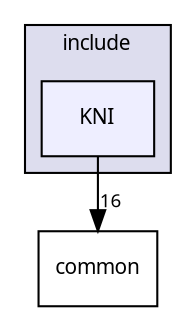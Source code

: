 digraph G {
  compound=true
  node [ fontsize=10, fontname="FreeSans.ttf"];
  edge [ labelfontsize=9, labelfontname="FreeSans.ttf"];
  subgraph clusterdir_42b44183729710e2234ec3a159c2d8e5 {
    graph [ bgcolor="#ddddee", pencolor="black", label="include" fontname="FreeSans.ttf", fontsize=10, URL="dir_42b44183729710e2234ec3a159c2d8e5.html"]
  dir_7d98eb7b7bcb41364f2a25956676305e [shape=box, label="KNI", style="filled", fillcolor="#eeeeff", pencolor="black", URL="dir_7d98eb7b7bcb41364f2a25956676305e.html"];
  }
  dir_6885e97dc92666346a5bf0b1e05224cd [shape=box label="common" URL="dir_6885e97dc92666346a5bf0b1e05224cd.html"];
  dir_7d98eb7b7bcb41364f2a25956676305e->dir_6885e97dc92666346a5bf0b1e05224cd [headlabel="16", labeldistance=1.5 headhref="dir_000002_000001.html"];
}
